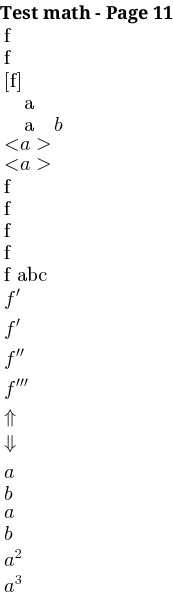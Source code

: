 {
  "sha1": "t6fc4ryhvil9dqyv3mpty054zt91l1u",
  "insertion": {
    "when": "2024-06-20T20:29:41.063Z",
    "url": "https://github.com/plantuml/plantuml/pull/1767",
    "user": "The-Lum"
  }
}
@startcreole math-Page-11
= Test math - Page 11
<math>text(f)</math>
<math>text({f})</math>
<math>text([f])</math>
<math>text(  a)</math>
<math>text(  a  )b</math>
<math>text<a></math>
<math>text<a ></math>
<math>text{f}</math>
<math>text[f]</math>
<math>text{f</math>
<math>text[f</math>
<math>text{f abc</math>
<math>f'</math>
<math>fprime</math>
<math>f''</math>
<math>f'''</math>
<math>uArr</math>
<math>dArr</math>
<math>newline</math>
<math>a newline b</math>
<math>anewlineb</math>
<math>a^2newlinea^3</math>
@endcreole
